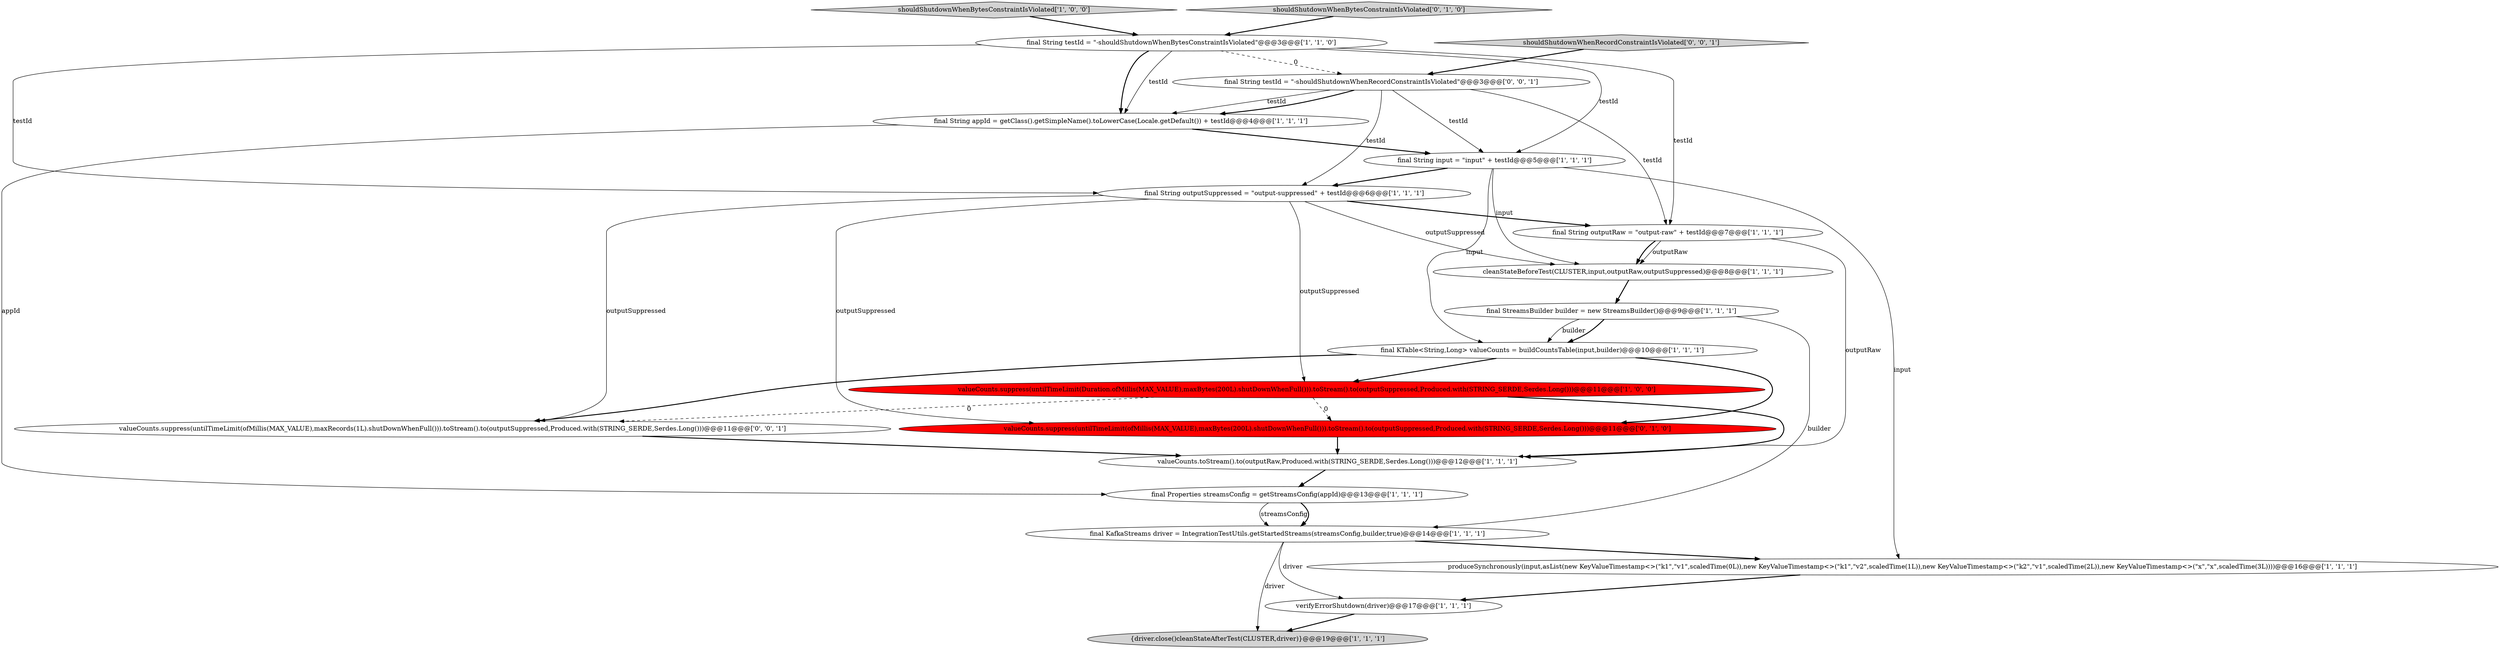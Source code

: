 digraph {
18 [style = filled, label = "valueCounts.suppress(untilTimeLimit(ofMillis(MAX_VALUE),maxRecords(1L).shutDownWhenFull())).toStream().to(outputSuppressed,Produced.with(STRING_SERDE,Serdes.Long()))@@@11@@@['0', '0', '1']", fillcolor = white, shape = ellipse image = "AAA0AAABBB3BBB"];
13 [style = filled, label = "verifyErrorShutdown(driver)@@@17@@@['1', '1', '1']", fillcolor = white, shape = ellipse image = "AAA0AAABBB1BBB"];
14 [style = filled, label = "final String testId = \"-shouldShutdownWhenBytesConstraintIsViolated\"@@@3@@@['1', '1', '0']", fillcolor = white, shape = ellipse image = "AAA0AAABBB1BBB"];
9 [style = filled, label = "valueCounts.toStream().to(outputRaw,Produced.with(STRING_SERDE,Serdes.Long()))@@@12@@@['1', '1', '1']", fillcolor = white, shape = ellipse image = "AAA0AAABBB1BBB"];
8 [style = filled, label = "final KTable<String,Long> valueCounts = buildCountsTable(input,builder)@@@10@@@['1', '1', '1']", fillcolor = white, shape = ellipse image = "AAA0AAABBB1BBB"];
12 [style = filled, label = "shouldShutdownWhenBytesConstraintIsViolated['1', '0', '0']", fillcolor = lightgray, shape = diamond image = "AAA0AAABBB1BBB"];
6 [style = filled, label = "final String outputSuppressed = \"output-suppressed\" + testId@@@6@@@['1', '1', '1']", fillcolor = white, shape = ellipse image = "AAA0AAABBB1BBB"];
11 [style = filled, label = "final StreamsBuilder builder = new StreamsBuilder()@@@9@@@['1', '1', '1']", fillcolor = white, shape = ellipse image = "AAA0AAABBB1BBB"];
7 [style = filled, label = "cleanStateBeforeTest(CLUSTER,input,outputRaw,outputSuppressed)@@@8@@@['1', '1', '1']", fillcolor = white, shape = ellipse image = "AAA0AAABBB1BBB"];
2 [style = filled, label = "final String outputRaw = \"output-raw\" + testId@@@7@@@['1', '1', '1']", fillcolor = white, shape = ellipse image = "AAA0AAABBB1BBB"];
17 [style = filled, label = "valueCounts.suppress(untilTimeLimit(ofMillis(MAX_VALUE),maxBytes(200L).shutDownWhenFull())).toStream().to(outputSuppressed,Produced.with(STRING_SERDE,Serdes.Long()))@@@11@@@['0', '1', '0']", fillcolor = red, shape = ellipse image = "AAA1AAABBB2BBB"];
20 [style = filled, label = "shouldShutdownWhenRecordConstraintIsViolated['0', '0', '1']", fillcolor = lightgray, shape = diamond image = "AAA0AAABBB3BBB"];
19 [style = filled, label = "final String testId = \"-shouldShutdownWhenRecordConstraintIsViolated\"@@@3@@@['0', '0', '1']", fillcolor = white, shape = ellipse image = "AAA0AAABBB3BBB"];
1 [style = filled, label = "final String appId = getClass().getSimpleName().toLowerCase(Locale.getDefault()) + testId@@@4@@@['1', '1', '1']", fillcolor = white, shape = ellipse image = "AAA0AAABBB1BBB"];
5 [style = filled, label = "final Properties streamsConfig = getStreamsConfig(appId)@@@13@@@['1', '1', '1']", fillcolor = white, shape = ellipse image = "AAA0AAABBB1BBB"];
15 [style = filled, label = "valueCounts.suppress(untilTimeLimit(Duration.ofMillis(MAX_VALUE),maxBytes(200L).shutDownWhenFull())).toStream().to(outputSuppressed,Produced.with(STRING_SERDE,Serdes.Long()))@@@11@@@['1', '0', '0']", fillcolor = red, shape = ellipse image = "AAA1AAABBB1BBB"];
0 [style = filled, label = "final KafkaStreams driver = IntegrationTestUtils.getStartedStreams(streamsConfig,builder,true)@@@14@@@['1', '1', '1']", fillcolor = white, shape = ellipse image = "AAA0AAABBB1BBB"];
10 [style = filled, label = "produceSynchronously(input,asList(new KeyValueTimestamp<>(\"k1\",\"v1\",scaledTime(0L)),new KeyValueTimestamp<>(\"k1\",\"v2\",scaledTime(1L)),new KeyValueTimestamp<>(\"k2\",\"v1\",scaledTime(2L)),new KeyValueTimestamp<>(\"x\",\"x\",scaledTime(3L))))@@@16@@@['1', '1', '1']", fillcolor = white, shape = ellipse image = "AAA0AAABBB1BBB"];
16 [style = filled, label = "shouldShutdownWhenBytesConstraintIsViolated['0', '1', '0']", fillcolor = lightgray, shape = diamond image = "AAA0AAABBB2BBB"];
3 [style = filled, label = "{driver.close()cleanStateAfterTest(CLUSTER,driver)}@@@19@@@['1', '1', '1']", fillcolor = lightgray, shape = ellipse image = "AAA0AAABBB1BBB"];
4 [style = filled, label = "final String input = \"input\" + testId@@@5@@@['1', '1', '1']", fillcolor = white, shape = ellipse image = "AAA0AAABBB1BBB"];
2->9 [style = solid, label="outputRaw"];
11->8 [style = solid, label="builder"];
19->1 [style = solid, label="testId"];
1->4 [style = bold, label=""];
7->11 [style = bold, label=""];
8->15 [style = bold, label=""];
4->6 [style = bold, label=""];
8->18 [style = bold, label=""];
4->8 [style = solid, label="input"];
17->9 [style = bold, label=""];
15->18 [style = dashed, label="0"];
1->5 [style = solid, label="appId"];
5->0 [style = solid, label="streamsConfig"];
0->13 [style = solid, label="driver"];
14->1 [style = bold, label=""];
6->2 [style = bold, label=""];
8->17 [style = bold, label=""];
19->6 [style = solid, label="testId"];
19->1 [style = bold, label=""];
0->10 [style = bold, label=""];
6->18 [style = solid, label="outputSuppressed"];
13->3 [style = bold, label=""];
0->3 [style = solid, label="driver"];
19->2 [style = solid, label="testId"];
5->0 [style = bold, label=""];
10->13 [style = bold, label=""];
15->9 [style = bold, label=""];
14->6 [style = solid, label="testId"];
6->17 [style = solid, label="outputSuppressed"];
19->4 [style = solid, label="testId"];
12->14 [style = bold, label=""];
2->7 [style = solid, label="outputRaw"];
18->9 [style = bold, label=""];
9->5 [style = bold, label=""];
15->17 [style = dashed, label="0"];
11->8 [style = bold, label=""];
6->15 [style = solid, label="outputSuppressed"];
16->14 [style = bold, label=""];
11->0 [style = solid, label="builder"];
14->19 [style = dashed, label="0"];
14->4 [style = solid, label="testId"];
4->10 [style = solid, label="input"];
2->7 [style = bold, label=""];
14->2 [style = solid, label="testId"];
4->7 [style = solid, label="input"];
20->19 [style = bold, label=""];
14->1 [style = solid, label="testId"];
6->7 [style = solid, label="outputSuppressed"];
}
